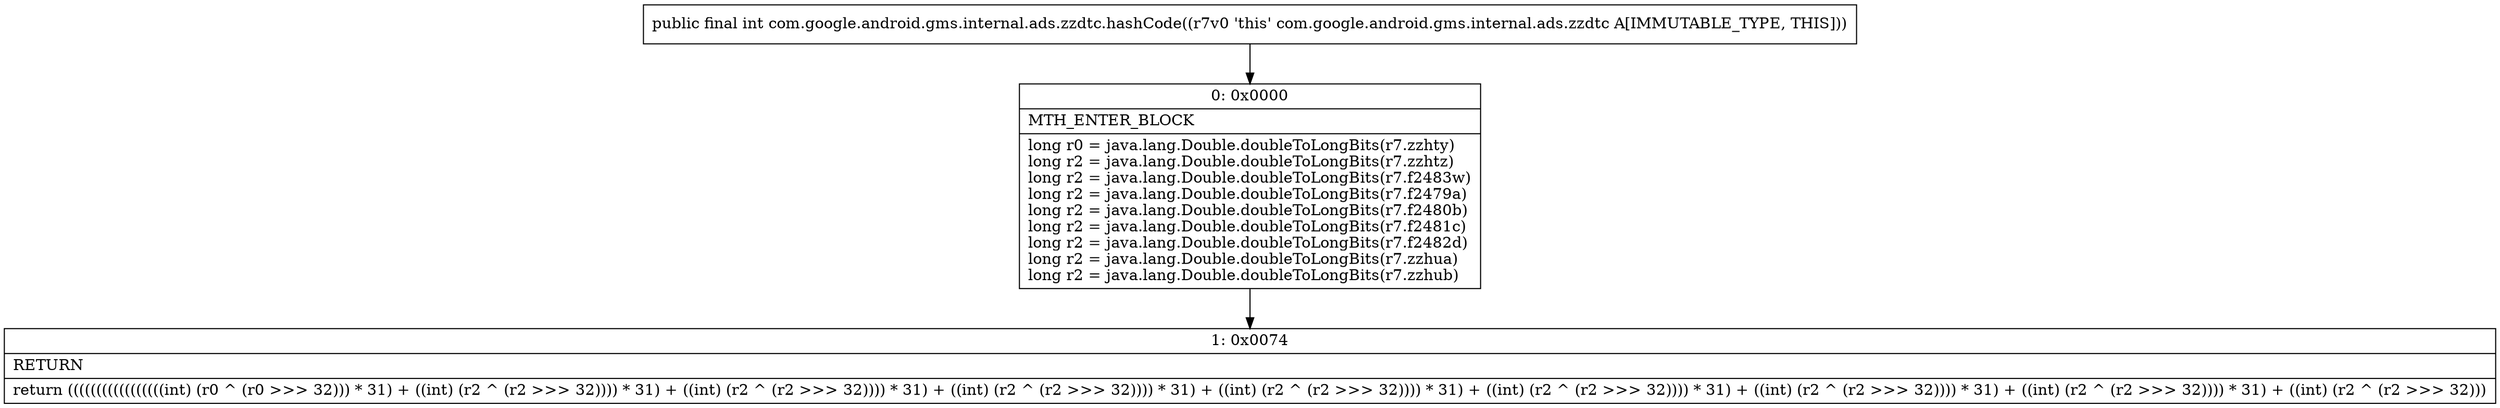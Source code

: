 digraph "CFG forcom.google.android.gms.internal.ads.zzdtc.hashCode()I" {
Node_0 [shape=record,label="{0\:\ 0x0000|MTH_ENTER_BLOCK\l|long r0 = java.lang.Double.doubleToLongBits(r7.zzhty)\llong r2 = java.lang.Double.doubleToLongBits(r7.zzhtz)\llong r2 = java.lang.Double.doubleToLongBits(r7.f2483w)\llong r2 = java.lang.Double.doubleToLongBits(r7.f2479a)\llong r2 = java.lang.Double.doubleToLongBits(r7.f2480b)\llong r2 = java.lang.Double.doubleToLongBits(r7.f2481c)\llong r2 = java.lang.Double.doubleToLongBits(r7.f2482d)\llong r2 = java.lang.Double.doubleToLongBits(r7.zzhua)\llong r2 = java.lang.Double.doubleToLongBits(r7.zzhub)\l}"];
Node_1 [shape=record,label="{1\:\ 0x0074|RETURN\l|return (((((((((((((((((int) (r0 ^ (r0 \>\>\> 32))) * 31) + ((int) (r2 ^ (r2 \>\>\> 32)))) * 31) + ((int) (r2 ^ (r2 \>\>\> 32)))) * 31) + ((int) (r2 ^ (r2 \>\>\> 32)))) * 31) + ((int) (r2 ^ (r2 \>\>\> 32)))) * 31) + ((int) (r2 ^ (r2 \>\>\> 32)))) * 31) + ((int) (r2 ^ (r2 \>\>\> 32)))) * 31) + ((int) (r2 ^ (r2 \>\>\> 32)))) * 31) + ((int) (r2 ^ (r2 \>\>\> 32)))\l}"];
MethodNode[shape=record,label="{public final int com.google.android.gms.internal.ads.zzdtc.hashCode((r7v0 'this' com.google.android.gms.internal.ads.zzdtc A[IMMUTABLE_TYPE, THIS])) }"];
MethodNode -> Node_0;
Node_0 -> Node_1;
}

